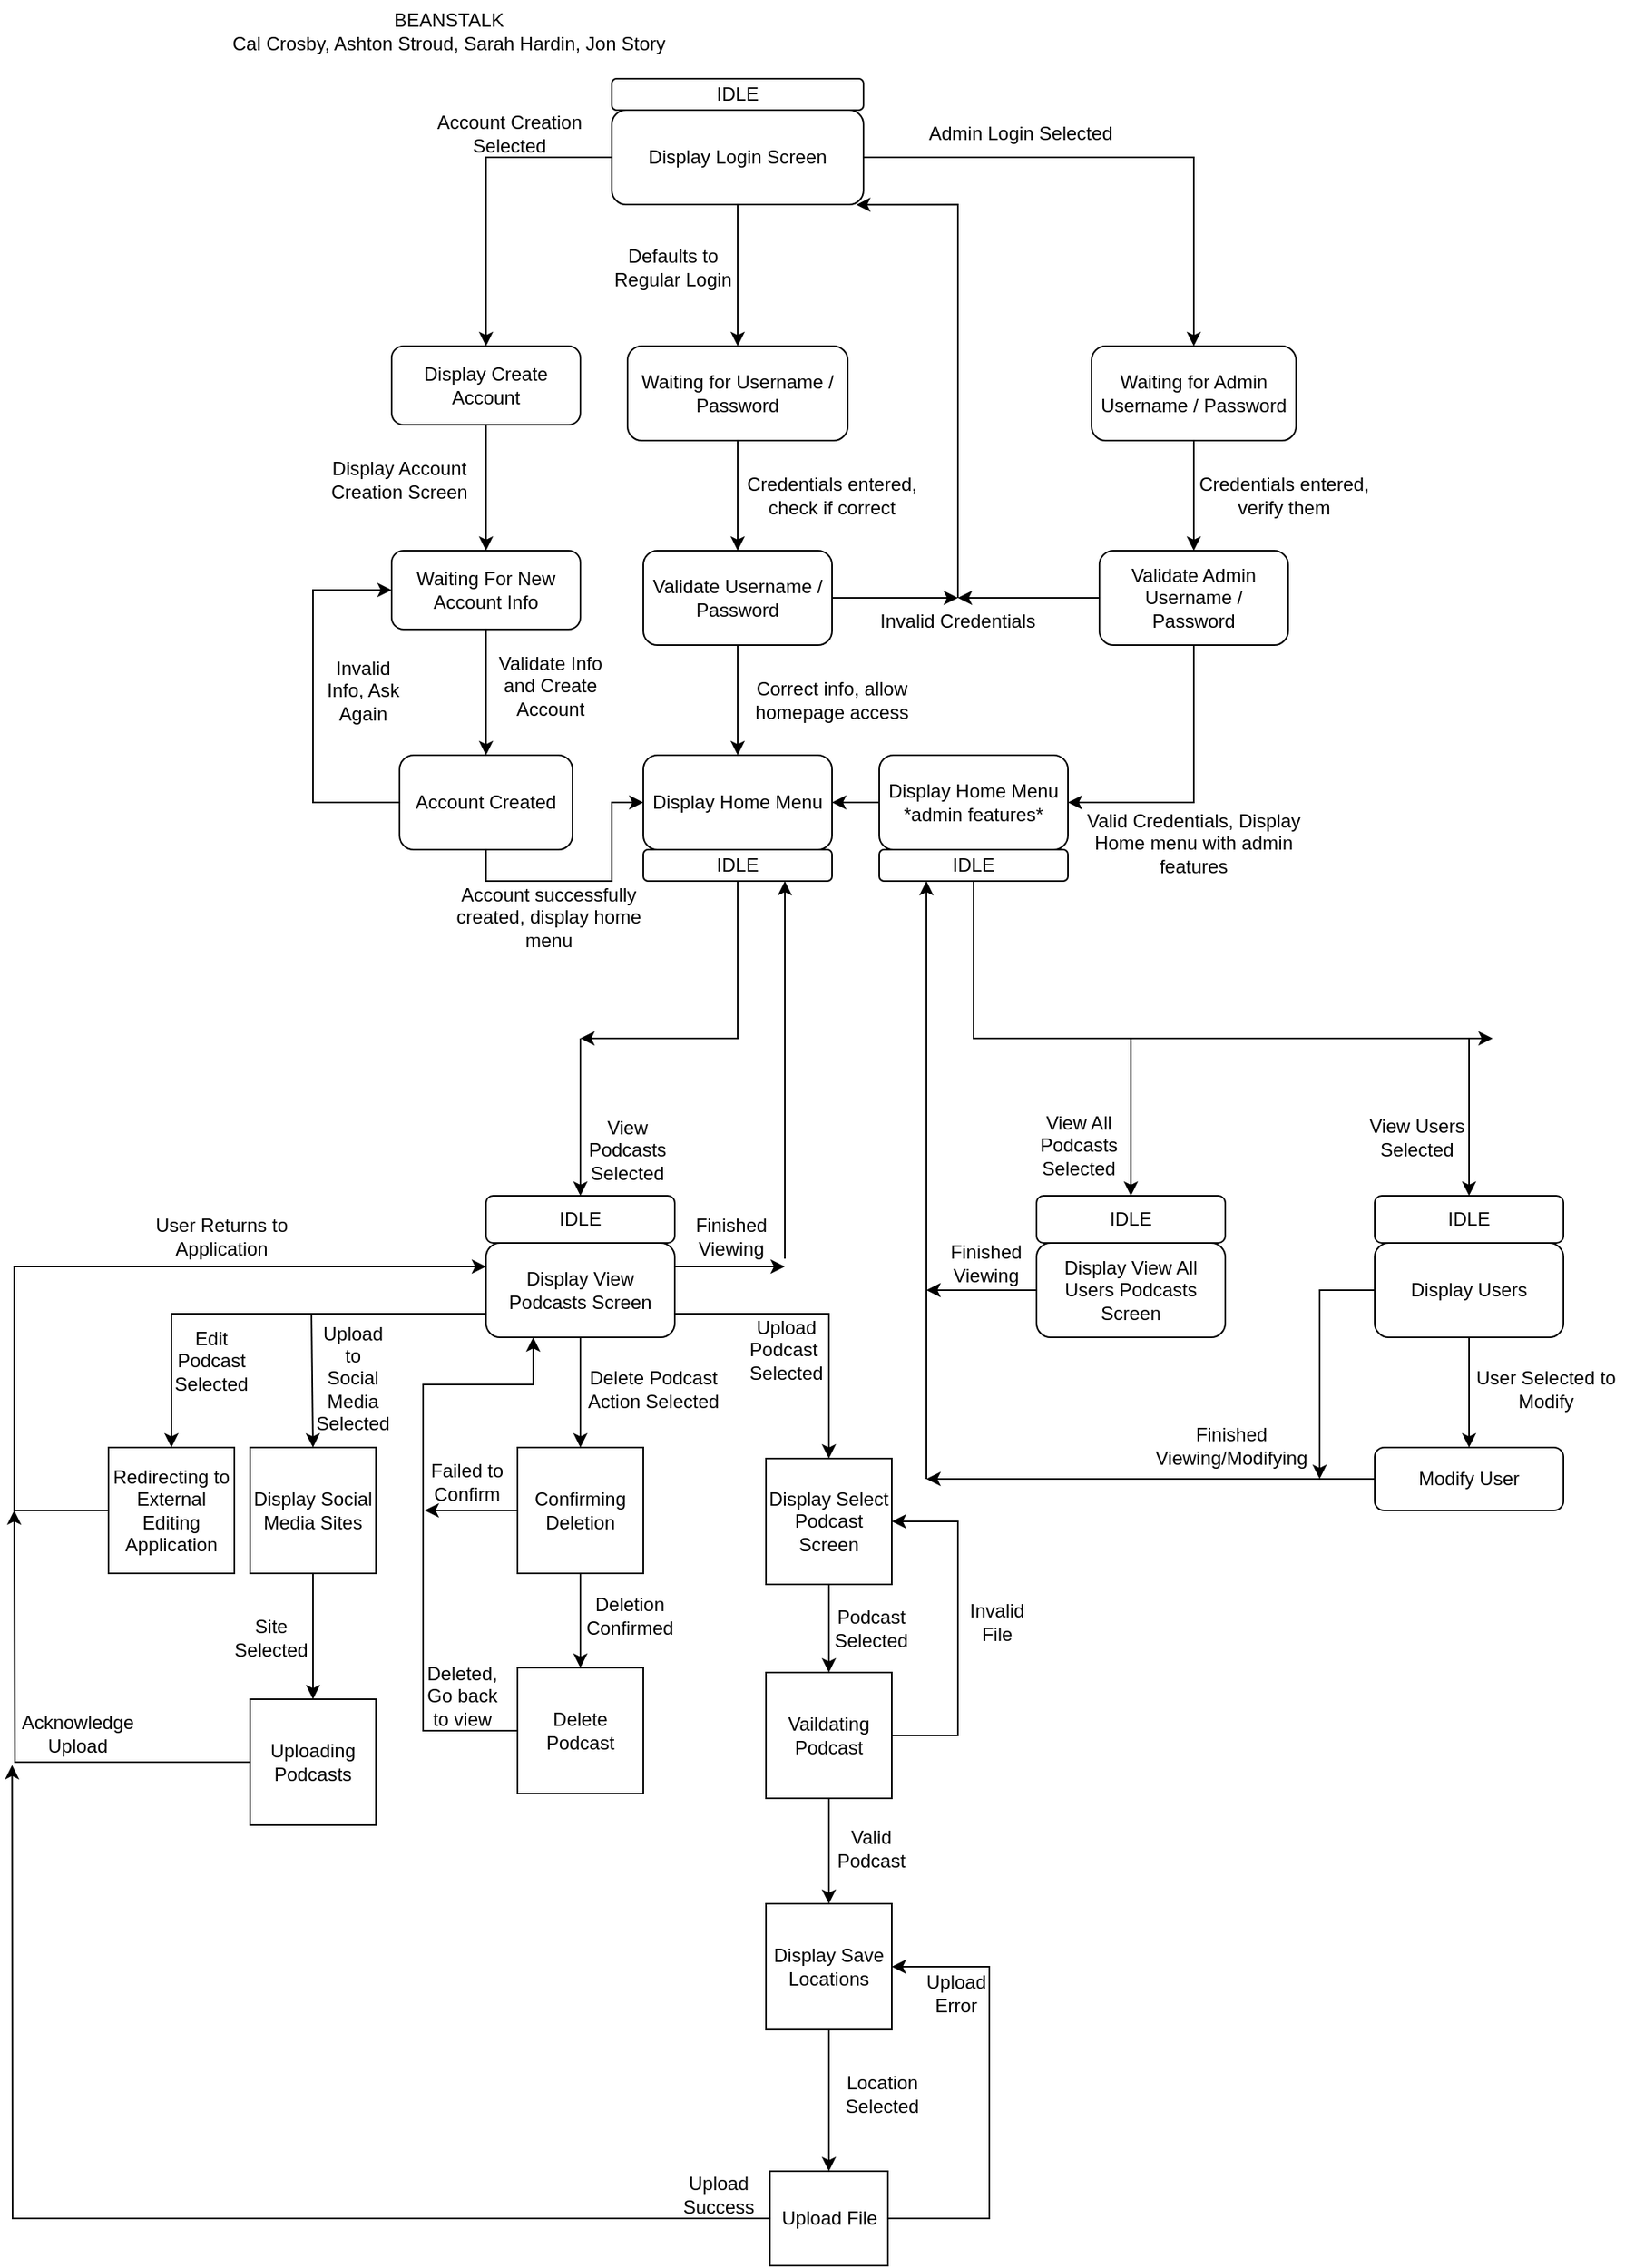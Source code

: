 <mxfile version="22.0.2" type="device">
  <diagram name="Page-1" id="AWWO3axPsZoU5Cn8OMFk">
    <mxGraphModel dx="2508" dy="820" grid="1" gridSize="10" guides="1" tooltips="1" connect="1" arrows="1" fold="1" page="1" pageScale="1" pageWidth="850" pageHeight="1100" math="0" shadow="0">
      <root>
        <mxCell id="0" />
        <mxCell id="1" parent="0" />
        <mxCell id="GapU7UESEBE7MIA_pE_8-1" value="" style="group" parent="1" vertex="1" connectable="0">
          <mxGeometry x="280" y="70" width="160" height="80" as="geometry" />
        </mxCell>
        <mxCell id="GapU7UESEBE7MIA_pE_8-2" value="Display Login Screen" style="rounded=1;whiteSpace=wrap;html=1;" parent="GapU7UESEBE7MIA_pE_8-1" vertex="1">
          <mxGeometry y="20" width="160" height="60" as="geometry" />
        </mxCell>
        <mxCell id="GapU7UESEBE7MIA_pE_8-3" value="IDLE" style="rounded=1;whiteSpace=wrap;html=1;" parent="GapU7UESEBE7MIA_pE_8-1" vertex="1">
          <mxGeometry width="160" height="20" as="geometry" />
        </mxCell>
        <mxCell id="GapU7UESEBE7MIA_pE_8-4" value="" style="endArrow=classic;html=1;rounded=0;exitX=0.5;exitY=1;exitDx=0;exitDy=0;entryX=0.5;entryY=0;entryDx=0;entryDy=0;" parent="1" source="GapU7UESEBE7MIA_pE_8-2" target="GapU7UESEBE7MIA_pE_8-5" edge="1">
          <mxGeometry width="50" height="50" relative="1" as="geometry">
            <mxPoint x="550" y="440" as="sourcePoint" />
            <mxPoint x="360" y="270" as="targetPoint" />
          </mxGeometry>
        </mxCell>
        <mxCell id="GapU7UESEBE7MIA_pE_8-5" value="Waiting for Username / Password" style="rounded=1;whiteSpace=wrap;html=1;" parent="1" vertex="1">
          <mxGeometry x="290" y="240" width="140" height="60" as="geometry" />
        </mxCell>
        <mxCell id="GapU7UESEBE7MIA_pE_8-6" value="Defaults to &lt;br&gt;Regular Login" style="text;html=1;strokeColor=none;fillColor=none;align=center;verticalAlign=middle;whiteSpace=wrap;rounded=0;" parent="1" vertex="1">
          <mxGeometry x="249" y="175" width="140" height="30" as="geometry" />
        </mxCell>
        <mxCell id="GapU7UESEBE7MIA_pE_8-7" value="" style="endArrow=classic;html=1;rounded=0;exitX=0.5;exitY=1;exitDx=0;exitDy=0;" parent="1" source="GapU7UESEBE7MIA_pE_8-12" edge="1">
          <mxGeometry width="50" height="50" relative="1" as="geometry">
            <mxPoint x="460" y="500" as="sourcePoint" />
            <mxPoint x="360" y="430" as="targetPoint" />
          </mxGeometry>
        </mxCell>
        <mxCell id="GapU7UESEBE7MIA_pE_8-8" value="Credentials entered, check if correct" style="text;html=1;strokeColor=none;fillColor=none;align=center;verticalAlign=middle;whiteSpace=wrap;rounded=0;" parent="1" vertex="1">
          <mxGeometry x="350" y="320" width="140" height="30" as="geometry" />
        </mxCell>
        <mxCell id="GapU7UESEBE7MIA_pE_8-9" value="Display Home Menu" style="rounded=1;whiteSpace=wrap;html=1;" parent="1" vertex="1">
          <mxGeometry x="300" y="500" width="120" height="60" as="geometry" />
        </mxCell>
        <mxCell id="GapU7UESEBE7MIA_pE_8-10" value="" style="endArrow=classic;html=1;rounded=0;exitX=0.5;exitY=1;exitDx=0;exitDy=0;entryX=0.5;entryY=0;entryDx=0;entryDy=0;" parent="1" source="GapU7UESEBE7MIA_pE_8-12" target="GapU7UESEBE7MIA_pE_8-9" edge="1">
          <mxGeometry width="50" height="50" relative="1" as="geometry">
            <mxPoint x="520" y="560" as="sourcePoint" />
            <mxPoint x="570" y="510" as="targetPoint" />
          </mxGeometry>
        </mxCell>
        <mxCell id="GapU7UESEBE7MIA_pE_8-11" value="" style="endArrow=classic;html=1;rounded=0;exitX=0.5;exitY=1;exitDx=0;exitDy=0;" parent="1" source="GapU7UESEBE7MIA_pE_8-5" target="GapU7UESEBE7MIA_pE_8-12" edge="1">
          <mxGeometry width="50" height="50" relative="1" as="geometry">
            <mxPoint x="360" y="300" as="sourcePoint" />
            <mxPoint x="360" y="430" as="targetPoint" />
          </mxGeometry>
        </mxCell>
        <mxCell id="GapU7UESEBE7MIA_pE_8-12" value="Validate Username / Password" style="rounded=1;whiteSpace=wrap;html=1;" parent="1" vertex="1">
          <mxGeometry x="300" y="370" width="120" height="60" as="geometry" />
        </mxCell>
        <mxCell id="GapU7UESEBE7MIA_pE_8-13" value="Correct info, allow homepage access" style="text;html=1;strokeColor=none;fillColor=none;align=center;verticalAlign=middle;whiteSpace=wrap;rounded=0;" parent="1" vertex="1">
          <mxGeometry x="350" y="450" width="140" height="30" as="geometry" />
        </mxCell>
        <mxCell id="GapU7UESEBE7MIA_pE_8-14" value="" style="endArrow=classic;html=1;rounded=0;exitX=1;exitY=0.5;exitDx=0;exitDy=0;entryX=0.5;entryY=0;entryDx=0;entryDy=0;" parent="1" source="GapU7UESEBE7MIA_pE_8-2" target="GapU7UESEBE7MIA_pE_8-15" edge="1">
          <mxGeometry width="50" height="50" relative="1" as="geometry">
            <mxPoint x="570" y="160" as="sourcePoint" />
            <mxPoint x="600" y="180" as="targetPoint" />
            <Array as="points">
              <mxPoint x="650" y="120" />
            </Array>
          </mxGeometry>
        </mxCell>
        <mxCell id="GapU7UESEBE7MIA_pE_8-15" value="Waiting for Admin Username / Password" style="rounded=1;whiteSpace=wrap;html=1;" parent="1" vertex="1">
          <mxGeometry x="585" y="240" width="130" height="60" as="geometry" />
        </mxCell>
        <mxCell id="GapU7UESEBE7MIA_pE_8-16" value="Admin Login Selected" style="text;html=1;strokeColor=none;fillColor=none;align=center;verticalAlign=middle;whiteSpace=wrap;rounded=0;" parent="1" vertex="1">
          <mxGeometry x="470" y="90" width="140" height="30" as="geometry" />
        </mxCell>
        <mxCell id="GapU7UESEBE7MIA_pE_8-17" value="" style="endArrow=classic;html=1;rounded=0;exitX=0.5;exitY=0;exitDx=0;exitDy=0;entryX=0.971;entryY=1.003;entryDx=0;entryDy=0;entryPerimeter=0;" parent="1" source="GapU7UESEBE7MIA_pE_8-18" target="GapU7UESEBE7MIA_pE_8-2" edge="1">
          <mxGeometry width="50" height="50" relative="1" as="geometry">
            <mxPoint x="610" y="390" as="sourcePoint" />
            <mxPoint x="520" y="160" as="targetPoint" />
            <Array as="points">
              <mxPoint x="500" y="400" />
              <mxPoint x="500" y="150" />
            </Array>
          </mxGeometry>
        </mxCell>
        <mxCell id="GapU7UESEBE7MIA_pE_8-18" value="Invalid Credentials" style="text;html=1;strokeColor=none;fillColor=none;align=center;verticalAlign=middle;whiteSpace=wrap;rounded=0;" parent="1" vertex="1">
          <mxGeometry x="430" y="400" width="140" height="30" as="geometry" />
        </mxCell>
        <mxCell id="GapU7UESEBE7MIA_pE_8-19" value="Validate Admin Username / Password" style="rounded=1;whiteSpace=wrap;html=1;" parent="1" vertex="1">
          <mxGeometry x="590" y="370" width="120" height="60" as="geometry" />
        </mxCell>
        <mxCell id="GapU7UESEBE7MIA_pE_8-20" value="" style="endArrow=classic;html=1;rounded=0;exitX=0.5;exitY=1;exitDx=0;exitDy=0;" parent="1" source="GapU7UESEBE7MIA_pE_8-15" target="GapU7UESEBE7MIA_pE_8-19" edge="1">
          <mxGeometry width="50" height="50" relative="1" as="geometry">
            <mxPoint x="730" y="360" as="sourcePoint" />
            <mxPoint x="780" y="310" as="targetPoint" />
          </mxGeometry>
        </mxCell>
        <mxCell id="GapU7UESEBE7MIA_pE_8-21" value="Credentials entered, verify them" style="text;html=1;strokeColor=none;fillColor=none;align=center;verticalAlign=middle;whiteSpace=wrap;rounded=0;" parent="1" vertex="1">
          <mxGeometry x="650" y="320" width="115" height="30" as="geometry" />
        </mxCell>
        <mxCell id="GapU7UESEBE7MIA_pE_8-22" value="" style="endArrow=classic;html=1;rounded=0;exitX=1;exitY=0.5;exitDx=0;exitDy=0;entryX=0.5;entryY=0;entryDx=0;entryDy=0;" parent="1" source="GapU7UESEBE7MIA_pE_8-12" target="GapU7UESEBE7MIA_pE_8-18" edge="1">
          <mxGeometry width="50" height="50" relative="1" as="geometry">
            <mxPoint x="530" y="490" as="sourcePoint" />
            <mxPoint x="490" y="400" as="targetPoint" />
          </mxGeometry>
        </mxCell>
        <mxCell id="GapU7UESEBE7MIA_pE_8-23" value="" style="endArrow=classic;html=1;rounded=0;exitX=0;exitY=0.5;exitDx=0;exitDy=0;" parent="1" source="GapU7UESEBE7MIA_pE_8-2" edge="1">
          <mxGeometry width="50" height="50" relative="1" as="geometry">
            <mxPoint x="160" y="220" as="sourcePoint" />
            <mxPoint x="200" y="240" as="targetPoint" />
            <Array as="points">
              <mxPoint x="200" y="120" />
            </Array>
          </mxGeometry>
        </mxCell>
        <mxCell id="GapU7UESEBE7MIA_pE_8-24" value="Display Create Account" style="rounded=1;whiteSpace=wrap;html=1;" parent="1" vertex="1">
          <mxGeometry x="140" y="240" width="120" height="50" as="geometry" />
        </mxCell>
        <mxCell id="GapU7UESEBE7MIA_pE_8-25" value="Account Creation Selected" style="text;html=1;strokeColor=none;fillColor=none;align=center;verticalAlign=middle;whiteSpace=wrap;rounded=0;" parent="1" vertex="1">
          <mxGeometry x="160" y="90" width="110" height="30" as="geometry" />
        </mxCell>
        <mxCell id="GapU7UESEBE7MIA_pE_8-26" value="" style="endArrow=classic;html=1;rounded=0;exitX=0.5;exitY=1;exitDx=0;exitDy=0;entryX=0.5;entryY=0;entryDx=0;entryDy=0;" parent="1" source="GapU7UESEBE7MIA_pE_8-24" target="GapU7UESEBE7MIA_pE_8-27" edge="1">
          <mxGeometry width="50" height="50" relative="1" as="geometry">
            <mxPoint x="170" y="400" as="sourcePoint" />
            <mxPoint x="200" y="360" as="targetPoint" />
          </mxGeometry>
        </mxCell>
        <mxCell id="GapU7UESEBE7MIA_pE_8-27" value="Waiting For New Account Info" style="rounded=1;whiteSpace=wrap;html=1;" parent="1" vertex="1">
          <mxGeometry x="140" y="370" width="120" height="50" as="geometry" />
        </mxCell>
        <mxCell id="GapU7UESEBE7MIA_pE_8-28" value="Validate Info and Create Account" style="text;html=1;strokeColor=none;fillColor=none;align=center;verticalAlign=middle;whiteSpace=wrap;rounded=0;" parent="1" vertex="1">
          <mxGeometry x="196" y="441" width="90" height="30" as="geometry" />
        </mxCell>
        <mxCell id="GapU7UESEBE7MIA_pE_8-29" value="Display Account Creation Screen" style="text;html=1;strokeColor=none;fillColor=none;align=center;verticalAlign=middle;whiteSpace=wrap;rounded=0;" parent="1" vertex="1">
          <mxGeometry x="100" y="310" width="90" height="30" as="geometry" />
        </mxCell>
        <mxCell id="GapU7UESEBE7MIA_pE_8-30" value="Account Created" style="rounded=1;whiteSpace=wrap;html=1;" parent="1" vertex="1">
          <mxGeometry x="145" y="500" width="110" height="60" as="geometry" />
        </mxCell>
        <mxCell id="GapU7UESEBE7MIA_pE_8-31" value="" style="endArrow=classic;html=1;rounded=0;exitX=0.5;exitY=1;exitDx=0;exitDy=0;entryX=0.5;entryY=0;entryDx=0;entryDy=0;" parent="1" source="GapU7UESEBE7MIA_pE_8-27" target="GapU7UESEBE7MIA_pE_8-30" edge="1">
          <mxGeometry width="50" height="50" relative="1" as="geometry">
            <mxPoint x="210" y="490" as="sourcePoint" />
            <mxPoint x="260" y="440" as="targetPoint" />
          </mxGeometry>
        </mxCell>
        <mxCell id="GapU7UESEBE7MIA_pE_8-32" value="" style="endArrow=classic;html=1;rounded=0;exitX=0.5;exitY=1;exitDx=0;exitDy=0;entryX=0;entryY=0.5;entryDx=0;entryDy=0;" parent="1" source="GapU7UESEBE7MIA_pE_8-30" target="GapU7UESEBE7MIA_pE_8-9" edge="1">
          <mxGeometry width="50" height="50" relative="1" as="geometry">
            <mxPoint x="270" y="670" as="sourcePoint" />
            <mxPoint x="290" y="550" as="targetPoint" />
            <Array as="points">
              <mxPoint x="200" y="580" />
              <mxPoint x="280" y="580" />
              <mxPoint x="280" y="530" />
            </Array>
          </mxGeometry>
        </mxCell>
        <mxCell id="GapU7UESEBE7MIA_pE_8-33" value="Account successfully created, display home menu" style="text;html=1;strokeColor=none;fillColor=none;align=center;verticalAlign=middle;whiteSpace=wrap;rounded=0;" parent="1" vertex="1">
          <mxGeometry x="170" y="588" width="140" height="30" as="geometry" />
        </mxCell>
        <mxCell id="GapU7UESEBE7MIA_pE_8-34" value="" style="endArrow=classic;html=1;rounded=0;exitX=0;exitY=0.5;exitDx=0;exitDy=0;entryX=0;entryY=0.5;entryDx=0;entryDy=0;" parent="1" source="GapU7UESEBE7MIA_pE_8-30" target="GapU7UESEBE7MIA_pE_8-27" edge="1">
          <mxGeometry width="50" height="50" relative="1" as="geometry">
            <mxPoint x="60" y="560" as="sourcePoint" />
            <mxPoint x="90" y="400" as="targetPoint" />
            <Array as="points">
              <mxPoint x="90" y="530" />
              <mxPoint x="90" y="395" />
            </Array>
          </mxGeometry>
        </mxCell>
        <mxCell id="GapU7UESEBE7MIA_pE_8-35" value="Invalid Info, Ask Again" style="text;html=1;strokeColor=none;fillColor=none;align=center;verticalAlign=middle;whiteSpace=wrap;rounded=0;" parent="1" vertex="1">
          <mxGeometry x="92" y="444" width="60" height="30" as="geometry" />
        </mxCell>
        <mxCell id="GapU7UESEBE7MIA_pE_8-36" value="" style="endArrow=classic;html=1;rounded=0;entryX=1;entryY=0.5;entryDx=0;entryDy=0;" parent="1" source="GapU7UESEBE7MIA_pE_8-19" target="GapU7UESEBE7MIA_pE_8-40" edge="1">
          <mxGeometry width="50" height="50" relative="1" as="geometry">
            <mxPoint x="650" y="520" as="sourcePoint" />
            <mxPoint x="540" y="530" as="targetPoint" />
            <Array as="points">
              <mxPoint x="650" y="530" />
            </Array>
          </mxGeometry>
        </mxCell>
        <mxCell id="GapU7UESEBE7MIA_pE_8-37" value="Valid Credentials, Display Home menu with admin features" style="text;html=1;strokeColor=none;fillColor=none;align=center;verticalAlign=middle;whiteSpace=wrap;rounded=0;" parent="1" vertex="1">
          <mxGeometry x="575" y="541" width="150" height="30" as="geometry" />
        </mxCell>
        <mxCell id="GapU7UESEBE7MIA_pE_8-38" value="" style="endArrow=classic;html=1;rounded=0;exitX=0;exitY=0.5;exitDx=0;exitDy=0;" parent="1" source="GapU7UESEBE7MIA_pE_8-19" edge="1">
          <mxGeometry width="50" height="50" relative="1" as="geometry">
            <mxPoint x="510" y="420" as="sourcePoint" />
            <mxPoint x="500" y="400" as="targetPoint" />
          </mxGeometry>
        </mxCell>
        <mxCell id="GapU7UESEBE7MIA_pE_8-39" value="IDLE" style="rounded=1;whiteSpace=wrap;html=1;" parent="1" vertex="1">
          <mxGeometry x="300" y="560" width="120" height="20" as="geometry" />
        </mxCell>
        <mxCell id="GapU7UESEBE7MIA_pE_8-40" value="Display Home Menu&lt;br&gt;*admin features*" style="rounded=1;whiteSpace=wrap;html=1;" parent="1" vertex="1">
          <mxGeometry x="450" y="500" width="120" height="60" as="geometry" />
        </mxCell>
        <mxCell id="GapU7UESEBE7MIA_pE_8-41" value="IDLE" style="rounded=1;whiteSpace=wrap;html=1;" parent="1" vertex="1">
          <mxGeometry x="450" y="560" width="120" height="20" as="geometry" />
        </mxCell>
        <mxCell id="GapU7UESEBE7MIA_pE_8-46" value="Display View Podcasts Screen" style="rounded=1;whiteSpace=wrap;html=1;" parent="1" vertex="1">
          <mxGeometry x="200" y="810" width="120" height="60" as="geometry" />
        </mxCell>
        <mxCell id="GapU7UESEBE7MIA_pE_8-47" value="" style="endArrow=classic;html=1;rounded=0;exitX=0.5;exitY=1;exitDx=0;exitDy=0;" parent="1" source="GapU7UESEBE7MIA_pE_8-39" edge="1">
          <mxGeometry width="50" height="50" relative="1" as="geometry">
            <mxPoint x="333" y="750" as="sourcePoint" />
            <mxPoint x="260" y="680" as="targetPoint" />
            <Array as="points">
              <mxPoint x="360" y="680" />
            </Array>
          </mxGeometry>
        </mxCell>
        <mxCell id="GapU7UESEBE7MIA_pE_8-48" value="IDLE" style="rounded=1;whiteSpace=wrap;html=1;" parent="1" vertex="1">
          <mxGeometry x="200" y="780" width="120" height="30" as="geometry" />
        </mxCell>
        <mxCell id="GapU7UESEBE7MIA_pE_8-49" value="View &lt;br&gt;Podcasts Selected" style="text;html=1;strokeColor=none;fillColor=none;align=center;verticalAlign=middle;whiteSpace=wrap;rounded=0;" parent="1" vertex="1">
          <mxGeometry x="241" y="736" width="98" height="30" as="geometry" />
        </mxCell>
        <mxCell id="GapU7UESEBE7MIA_pE_8-50" value="Display View All Users Podcasts Screen" style="rounded=1;whiteSpace=wrap;html=1;" parent="1" vertex="1">
          <mxGeometry x="550" y="810" width="120" height="60" as="geometry" />
        </mxCell>
        <mxCell id="GapU7UESEBE7MIA_pE_8-51" value="IDLE" style="rounded=1;whiteSpace=wrap;html=1;" parent="1" vertex="1">
          <mxGeometry x="550" y="780" width="120" height="30" as="geometry" />
        </mxCell>
        <mxCell id="GapU7UESEBE7MIA_pE_8-52" value="View All Podcasts Selected" style="text;html=1;strokeColor=none;fillColor=none;align=center;verticalAlign=middle;whiteSpace=wrap;rounded=0;" parent="1" vertex="1">
          <mxGeometry x="547" y="733" width="60" height="30" as="geometry" />
        </mxCell>
        <mxCell id="GapU7UESEBE7MIA_pE_8-56" value="Finished Viewing" style="text;html=1;strokeColor=none;fillColor=none;align=center;verticalAlign=middle;whiteSpace=wrap;rounded=0;" parent="1" vertex="1">
          <mxGeometry x="326" y="791" width="60" height="30" as="geometry" />
        </mxCell>
        <mxCell id="GapU7UESEBE7MIA_pE_8-57" value="Finished Viewing" style="text;html=1;strokeColor=none;fillColor=none;align=center;verticalAlign=middle;whiteSpace=wrap;rounded=0;" parent="1" vertex="1">
          <mxGeometry x="488" y="808" width="60" height="30" as="geometry" />
        </mxCell>
        <mxCell id="GapU7UESEBE7MIA_pE_8-59" value="" style="endArrow=classic;html=1;rounded=0;exitX=0.5;exitY=1;exitDx=0;exitDy=0;" parent="1" source="GapU7UESEBE7MIA_pE_8-41" edge="1">
          <mxGeometry width="50" height="50" relative="1" as="geometry">
            <mxPoint x="580" y="680" as="sourcePoint" />
            <mxPoint x="840" y="680" as="targetPoint" />
            <Array as="points">
              <mxPoint x="510" y="680" />
            </Array>
          </mxGeometry>
        </mxCell>
        <mxCell id="GapU7UESEBE7MIA_pE_8-63" value="" style="endArrow=classic;html=1;rounded=0;entryX=0.5;entryY=0;entryDx=0;entryDy=0;" parent="1" target="GapU7UESEBE7MIA_pE_8-48" edge="1">
          <mxGeometry width="50" height="50" relative="1" as="geometry">
            <mxPoint x="260" y="680" as="sourcePoint" />
            <mxPoint x="350" y="700" as="targetPoint" />
          </mxGeometry>
        </mxCell>
        <mxCell id="GapU7UESEBE7MIA_pE_8-64" value="" style="endArrow=classic;html=1;rounded=0;exitX=1;exitY=0.25;exitDx=0;exitDy=0;" parent="1" source="GapU7UESEBE7MIA_pE_8-46" edge="1">
          <mxGeometry width="50" height="50" relative="1" as="geometry">
            <mxPoint x="350" y="830" as="sourcePoint" />
            <mxPoint x="390" y="825" as="targetPoint" />
          </mxGeometry>
        </mxCell>
        <mxCell id="GapU7UESEBE7MIA_pE_8-65" value="" style="endArrow=classic;html=1;rounded=0;entryX=0.75;entryY=1;entryDx=0;entryDy=0;" parent="1" target="GapU7UESEBE7MIA_pE_8-39" edge="1">
          <mxGeometry width="50" height="50" relative="1" as="geometry">
            <mxPoint x="390" y="820" as="sourcePoint" />
            <mxPoint x="460" y="950" as="targetPoint" />
          </mxGeometry>
        </mxCell>
        <mxCell id="GapU7UESEBE7MIA_pE_8-66" value="" style="endArrow=classic;html=1;rounded=0;entryX=0.25;entryY=1;entryDx=0;entryDy=0;" parent="1" target="GapU7UESEBE7MIA_pE_8-41" edge="1">
          <mxGeometry width="50" height="50" relative="1" as="geometry">
            <mxPoint x="480" y="960" as="sourcePoint" />
            <mxPoint x="490" y="720" as="targetPoint" />
          </mxGeometry>
        </mxCell>
        <mxCell id="GapU7UESEBE7MIA_pE_8-67" value="" style="endArrow=classic;html=1;rounded=0;exitX=0;exitY=0.5;exitDx=0;exitDy=0;" parent="1" source="GapU7UESEBE7MIA_pE_8-50" edge="1">
          <mxGeometry width="50" height="50" relative="1" as="geometry">
            <mxPoint x="490" y="840" as="sourcePoint" />
            <mxPoint x="480" y="840" as="targetPoint" />
          </mxGeometry>
        </mxCell>
        <mxCell id="GapU7UESEBE7MIA_pE_8-68" style="edgeStyle=orthogonalEdgeStyle;rounded=0;orthogonalLoop=1;jettySize=auto;html=1;exitX=0.5;exitY=1;exitDx=0;exitDy=0;" parent="1" source="GapU7UESEBE7MIA_pE_8-57" target="GapU7UESEBE7MIA_pE_8-57" edge="1">
          <mxGeometry relative="1" as="geometry" />
        </mxCell>
        <mxCell id="GapU7UESEBE7MIA_pE_8-69" value="" style="endArrow=classic;html=1;rounded=0;entryX=0.5;entryY=0;entryDx=0;entryDy=0;" parent="1" target="GapU7UESEBE7MIA_pE_8-51" edge="1">
          <mxGeometry width="50" height="50" relative="1" as="geometry">
            <mxPoint x="610" y="680" as="sourcePoint" />
            <mxPoint x="720" y="690" as="targetPoint" />
          </mxGeometry>
        </mxCell>
        <mxCell id="GapU7UESEBE7MIA_pE_8-70" value="" style="endArrow=classic;html=1;rounded=0;" parent="1" edge="1">
          <mxGeometry width="50" height="50" relative="1" as="geometry">
            <mxPoint x="825" y="680" as="sourcePoint" />
            <mxPoint x="825" y="780" as="targetPoint" />
          </mxGeometry>
        </mxCell>
        <mxCell id="GapU7UESEBE7MIA_pE_8-71" value="View Users Selected" style="text;html=1;strokeColor=none;fillColor=none;align=center;verticalAlign=middle;whiteSpace=wrap;rounded=0;" parent="1" vertex="1">
          <mxGeometry x="737" y="728" width="110" height="30" as="geometry" />
        </mxCell>
        <mxCell id="GapU7UESEBE7MIA_pE_8-72" value="Display Users" style="rounded=1;whiteSpace=wrap;html=1;" parent="1" vertex="1">
          <mxGeometry x="765" y="810" width="120" height="60" as="geometry" />
        </mxCell>
        <mxCell id="GapU7UESEBE7MIA_pE_8-73" value="IDLE" style="rounded=1;whiteSpace=wrap;html=1;" parent="1" vertex="1">
          <mxGeometry x="765" y="780" width="120" height="30" as="geometry" />
        </mxCell>
        <mxCell id="GapU7UESEBE7MIA_pE_8-74" value="" style="endArrow=classic;html=1;rounded=0;exitX=0.5;exitY=1;exitDx=0;exitDy=0;entryX=0.5;entryY=0;entryDx=0;entryDy=0;" parent="1" source="GapU7UESEBE7MIA_pE_8-72" target="GapU7UESEBE7MIA_pE_8-75" edge="1">
          <mxGeometry width="50" height="50" relative="1" as="geometry">
            <mxPoint x="785" y="960" as="sourcePoint" />
            <mxPoint x="825" y="930" as="targetPoint" />
          </mxGeometry>
        </mxCell>
        <mxCell id="GapU7UESEBE7MIA_pE_8-75" value="Modify User" style="rounded=1;whiteSpace=wrap;html=1;" parent="1" vertex="1">
          <mxGeometry x="765" y="940" width="120" height="40" as="geometry" />
        </mxCell>
        <mxCell id="GapU7UESEBE7MIA_pE_8-76" value="User Selected to Modify" style="text;html=1;strokeColor=none;fillColor=none;align=center;verticalAlign=middle;whiteSpace=wrap;rounded=0;" parent="1" vertex="1">
          <mxGeometry x="819" y="888" width="110" height="30" as="geometry" />
        </mxCell>
        <mxCell id="GapU7UESEBE7MIA_pE_8-79" value="Finished&lt;br&gt;Viewing/Modifying" style="text;html=1;strokeColor=none;fillColor=none;align=center;verticalAlign=middle;whiteSpace=wrap;rounded=0;" parent="1" vertex="1">
          <mxGeometry x="619" y="924" width="110" height="30" as="geometry" />
        </mxCell>
        <mxCell id="GapU7UESEBE7MIA_pE_8-80" value="" style="endArrow=classic;html=1;rounded=0;exitX=0;exitY=0.5;exitDx=0;exitDy=0;" parent="1" source="GapU7UESEBE7MIA_pE_8-75" edge="1">
          <mxGeometry width="50" height="50" relative="1" as="geometry">
            <mxPoint x="680" y="940" as="sourcePoint" />
            <mxPoint x="480" y="960" as="targetPoint" />
          </mxGeometry>
        </mxCell>
        <mxCell id="GapU7UESEBE7MIA_pE_8-81" value="" style="endArrow=classic;html=1;rounded=0;exitX=0;exitY=0.5;exitDx=0;exitDy=0;" parent="1" source="GapU7UESEBE7MIA_pE_8-72" edge="1">
          <mxGeometry width="50" height="50" relative="1" as="geometry">
            <mxPoint x="700" y="900" as="sourcePoint" />
            <mxPoint x="730" y="960" as="targetPoint" />
            <Array as="points">
              <mxPoint x="730" y="840" />
            </Array>
          </mxGeometry>
        </mxCell>
        <mxCell id="GapU7UESEBE7MIA_pE_8-83" value="Confirming Deletion" style="whiteSpace=wrap;html=1;aspect=fixed;" parent="1" vertex="1">
          <mxGeometry x="220" y="940" width="80" height="80" as="geometry" />
        </mxCell>
        <mxCell id="GapU7UESEBE7MIA_pE_8-84" value="Delete Podcast &lt;br&gt;Action Selected" style="text;html=1;align=center;verticalAlign=middle;resizable=0;points=[];autosize=1;strokeColor=none;fillColor=none;" parent="1" vertex="1">
          <mxGeometry x="251" y="883" width="110" height="40" as="geometry" />
        </mxCell>
        <mxCell id="GapU7UESEBE7MIA_pE_8-88" value="Delete Podcast" style="whiteSpace=wrap;html=1;aspect=fixed;" parent="1" vertex="1">
          <mxGeometry x="220" y="1080" width="80" height="80" as="geometry" />
        </mxCell>
        <mxCell id="GapU7UESEBE7MIA_pE_8-89" value="Deletion &lt;br&gt;Confirmed" style="text;html=1;align=center;verticalAlign=middle;resizable=0;points=[];autosize=1;strokeColor=none;fillColor=none;" parent="1" vertex="1">
          <mxGeometry x="251" y="1027" width="80" height="40" as="geometry" />
        </mxCell>
        <mxCell id="GapU7UESEBE7MIA_pE_8-91" value="" style="endArrow=classic;html=1;rounded=0;exitX=0.5;exitY=1;exitDx=0;exitDy=0;entryX=0.5;entryY=0;entryDx=0;entryDy=0;" parent="1" source="GapU7UESEBE7MIA_pE_8-46" target="GapU7UESEBE7MIA_pE_8-83" edge="1">
          <mxGeometry width="50" height="50" relative="1" as="geometry">
            <mxPoint x="265" y="880" as="sourcePoint" />
            <mxPoint x="415" y="758" as="targetPoint" />
          </mxGeometry>
        </mxCell>
        <mxCell id="GapU7UESEBE7MIA_pE_8-92" value="" style="endArrow=classic;html=1;rounded=0;exitX=0.5;exitY=1;exitDx=0;exitDy=0;entryX=0.5;entryY=0;entryDx=0;entryDy=0;" parent="1" source="GapU7UESEBE7MIA_pE_8-83" target="GapU7UESEBE7MIA_pE_8-88" edge="1">
          <mxGeometry width="50" height="50" relative="1" as="geometry">
            <mxPoint x="490" y="898" as="sourcePoint" />
            <mxPoint x="540" y="848" as="targetPoint" />
          </mxGeometry>
        </mxCell>
        <mxCell id="GapU7UESEBE7MIA_pE_8-93" value="" style="endArrow=classic;html=1;rounded=0;exitX=0;exitY=0.5;exitDx=0;exitDy=0;entryX=0.25;entryY=1;entryDx=0;entryDy=0;" parent="1" source="GapU7UESEBE7MIA_pE_8-88" target="GapU7UESEBE7MIA_pE_8-46" edge="1">
          <mxGeometry width="50" height="50" relative="1" as="geometry">
            <mxPoint x="330" y="1260" as="sourcePoint" />
            <mxPoint x="380" y="1210" as="targetPoint" />
            <Array as="points">
              <mxPoint x="160" y="1120" />
              <mxPoint x="160" y="900" />
              <mxPoint x="230" y="900" />
            </Array>
          </mxGeometry>
        </mxCell>
        <mxCell id="GapU7UESEBE7MIA_pE_8-94" value="Deleted, Go back to view" style="text;html=1;strokeColor=none;fillColor=none;align=center;verticalAlign=middle;whiteSpace=wrap;rounded=0;" parent="1" vertex="1">
          <mxGeometry x="155" y="1083" width="60" height="30" as="geometry" />
        </mxCell>
        <mxCell id="GapU7UESEBE7MIA_pE_8-96" value="" style="endArrow=classic;html=1;rounded=0;exitX=0;exitY=0.5;exitDx=0;exitDy=0;" parent="1" source="GapU7UESEBE7MIA_pE_8-83" edge="1">
          <mxGeometry width="50" height="50" relative="1" as="geometry">
            <mxPoint x="190" y="1010" as="sourcePoint" />
            <mxPoint x="161" y="980" as="targetPoint" />
          </mxGeometry>
        </mxCell>
        <mxCell id="GapU7UESEBE7MIA_pE_8-97" value="Failed to Confirm" style="text;html=1;strokeColor=none;fillColor=none;align=center;verticalAlign=middle;whiteSpace=wrap;rounded=0;" parent="1" vertex="1">
          <mxGeometry x="158" y="947" width="60" height="30" as="geometry" />
        </mxCell>
        <mxCell id="GapU7UESEBE7MIA_pE_8-98" style="edgeStyle=orthogonalEdgeStyle;rounded=0;orthogonalLoop=1;jettySize=auto;html=1;exitX=0;exitY=0.75;exitDx=0;exitDy=0;entryX=0.5;entryY=0;entryDx=0;entryDy=0;" parent="1" source="GapU7UESEBE7MIA_pE_8-46" target="GapU7UESEBE7MIA_pE_8-103" edge="1">
          <mxGeometry relative="1" as="geometry">
            <mxPoint x="70" y="940" as="targetPoint" />
            <mxPoint x="70" y="840" as="sourcePoint" />
          </mxGeometry>
        </mxCell>
        <mxCell id="GapU7UESEBE7MIA_pE_8-99" value="Edit &lt;br&gt;Podcast &lt;br&gt;Selected" style="text;html=1;align=center;verticalAlign=middle;resizable=0;points=[];autosize=1;strokeColor=none;fillColor=none;" parent="1" vertex="1">
          <mxGeometry x="-10" y="855" width="70" height="60" as="geometry" />
        </mxCell>
        <mxCell id="GapU7UESEBE7MIA_pE_8-103" value="Redirecting to External Editing Application" style="whiteSpace=wrap;html=1;aspect=fixed;" parent="1" vertex="1">
          <mxGeometry x="-40" y="940" width="80" height="80" as="geometry" />
        </mxCell>
        <mxCell id="GapU7UESEBE7MIA_pE_8-105" value="" style="endArrow=classic;html=1;rounded=0;exitX=0;exitY=0.5;exitDx=0;exitDy=0;entryX=0;entryY=0.25;entryDx=0;entryDy=0;" parent="1" source="GapU7UESEBE7MIA_pE_8-103" target="GapU7UESEBE7MIA_pE_8-46" edge="1">
          <mxGeometry width="50" height="50" relative="1" as="geometry">
            <mxPoint x="-40" y="1020" as="sourcePoint" />
            <mxPoint x="30" y="810" as="targetPoint" />
            <Array as="points">
              <mxPoint x="-100" y="980" />
              <mxPoint x="-100" y="825" />
            </Array>
          </mxGeometry>
        </mxCell>
        <mxCell id="GapU7UESEBE7MIA_pE_8-106" value="User Returns to Application" style="text;html=1;strokeColor=none;fillColor=none;align=center;verticalAlign=middle;whiteSpace=wrap;rounded=0;" parent="1" vertex="1">
          <mxGeometry x="-28" y="791" width="120" height="30" as="geometry" />
        </mxCell>
        <mxCell id="GapU7UESEBE7MIA_pE_8-108" value="" style="edgeStyle=orthogonalEdgeStyle;rounded=0;orthogonalLoop=1;jettySize=auto;html=1;" parent="1" source="GapU7UESEBE7MIA_pE_8-109" target="GapU7UESEBE7MIA_pE_8-113" edge="1">
          <mxGeometry relative="1" as="geometry" />
        </mxCell>
        <mxCell id="GapU7UESEBE7MIA_pE_8-109" value="Display Social Media Sites" style="whiteSpace=wrap;html=1;aspect=fixed;" parent="1" vertex="1">
          <mxGeometry x="50" y="940" width="80" height="80" as="geometry" />
        </mxCell>
        <mxCell id="GapU7UESEBE7MIA_pE_8-110" value="Upload&lt;br&gt;to &lt;br&gt;Social &lt;br&gt;Media&lt;br&gt;Selected" style="text;html=1;align=center;verticalAlign=middle;resizable=0;points=[];autosize=1;strokeColor=none;fillColor=none;" parent="1" vertex="1">
          <mxGeometry x="80" y="851" width="70" height="90" as="geometry" />
        </mxCell>
        <mxCell id="GapU7UESEBE7MIA_pE_8-111" value="Site &lt;br&gt;Selected" style="text;html=1;align=center;verticalAlign=middle;resizable=0;points=[];autosize=1;strokeColor=none;fillColor=none;" parent="1" vertex="1">
          <mxGeometry x="28" y="1041" width="70" height="40" as="geometry" />
        </mxCell>
        <mxCell id="GapU7UESEBE7MIA_pE_8-112" style="edgeStyle=orthogonalEdgeStyle;rounded=0;orthogonalLoop=1;jettySize=auto;html=1;" parent="1" source="GapU7UESEBE7MIA_pE_8-113" edge="1">
          <mxGeometry relative="1" as="geometry">
            <mxPoint x="-100" y="980" as="targetPoint" />
          </mxGeometry>
        </mxCell>
        <mxCell id="GapU7UESEBE7MIA_pE_8-113" value="Uploading Podcasts" style="whiteSpace=wrap;html=1;aspect=fixed;" parent="1" vertex="1">
          <mxGeometry x="50" y="1100" width="80" height="80" as="geometry" />
        </mxCell>
        <mxCell id="GapU7UESEBE7MIA_pE_8-114" value="Acknowledge&lt;br&gt;Upload" style="text;html=1;align=center;verticalAlign=middle;resizable=0;points=[];autosize=1;strokeColor=none;fillColor=none;" parent="1" vertex="1">
          <mxGeometry x="-105" y="1102" width="90" height="40" as="geometry" />
        </mxCell>
        <mxCell id="GapU7UESEBE7MIA_pE_8-115" value="" style="endArrow=classic;html=1;rounded=0;entryX=0.5;entryY=0;entryDx=0;entryDy=0;" parent="1" target="GapU7UESEBE7MIA_pE_8-109" edge="1">
          <mxGeometry width="50" height="50" relative="1" as="geometry">
            <mxPoint x="89" y="855" as="sourcePoint" />
            <mxPoint x="90" y="1000" as="targetPoint" />
          </mxGeometry>
        </mxCell>
        <mxCell id="GapU7UESEBE7MIA_pE_8-120" value="Vaildating Podcast" style="whiteSpace=wrap;html=1;aspect=fixed;" parent="1" vertex="1">
          <mxGeometry x="378" y="1083" width="80" height="80" as="geometry" />
        </mxCell>
        <mxCell id="GapU7UESEBE7MIA_pE_8-124" value="Display Save Locations" style="whiteSpace=wrap;html=1;aspect=fixed;" parent="1" vertex="1">
          <mxGeometry x="378" y="1230" width="80" height="80" as="geometry" />
        </mxCell>
        <mxCell id="GapU7UESEBE7MIA_pE_8-131" value="" style="endArrow=classic;html=1;rounded=0;exitX=1;exitY=0.75;exitDx=0;exitDy=0;entryX=0.5;entryY=0;entryDx=0;entryDy=0;" parent="1" source="GapU7UESEBE7MIA_pE_8-46" target="GapU7UESEBE7MIA_pE_8-133" edge="1">
          <mxGeometry width="50" height="50" relative="1" as="geometry">
            <mxPoint x="390" y="990" as="sourcePoint" />
            <mxPoint x="480" y="1070" as="targetPoint" />
            <Array as="points">
              <mxPoint x="418" y="855" />
            </Array>
          </mxGeometry>
        </mxCell>
        <mxCell id="GapU7UESEBE7MIA_pE_8-132" value="Upload Podcast&amp;nbsp;&lt;br&gt;Selected" style="text;html=1;strokeColor=none;fillColor=none;align=center;verticalAlign=middle;whiteSpace=wrap;rounded=0;" parent="1" vertex="1">
          <mxGeometry x="361" y="863" width="60" height="30" as="geometry" />
        </mxCell>
        <mxCell id="GapU7UESEBE7MIA_pE_8-133" value="Display Select Podcast Screen" style="whiteSpace=wrap;html=1;aspect=fixed;" parent="1" vertex="1">
          <mxGeometry x="378" y="947" width="80" height="80" as="geometry" />
        </mxCell>
        <mxCell id="GapU7UESEBE7MIA_pE_8-134" value="" style="endArrow=classic;html=1;rounded=0;exitX=0.5;exitY=1;exitDx=0;exitDy=0;entryX=0.5;entryY=0;entryDx=0;entryDy=0;" parent="1" source="GapU7UESEBE7MIA_pE_8-133" target="GapU7UESEBE7MIA_pE_8-120" edge="1">
          <mxGeometry width="50" height="50" relative="1" as="geometry">
            <mxPoint x="550" y="1060" as="sourcePoint" />
            <mxPoint x="600" y="1010" as="targetPoint" />
          </mxGeometry>
        </mxCell>
        <mxCell id="GapU7UESEBE7MIA_pE_8-135" value="Podcast&lt;br&gt;Selected" style="text;html=1;strokeColor=none;fillColor=none;align=center;verticalAlign=middle;whiteSpace=wrap;rounded=0;" parent="1" vertex="1">
          <mxGeometry x="415" y="1040" width="60" height="30" as="geometry" />
        </mxCell>
        <mxCell id="GapU7UESEBE7MIA_pE_8-136" value="" style="endArrow=classic;html=1;rounded=0;exitX=0.5;exitY=1;exitDx=0;exitDy=0;" parent="1" source="GapU7UESEBE7MIA_pE_8-120" target="GapU7UESEBE7MIA_pE_8-124" edge="1">
          <mxGeometry width="50" height="50" relative="1" as="geometry">
            <mxPoint x="460" y="1240" as="sourcePoint" />
            <mxPoint x="510" y="1190" as="targetPoint" />
          </mxGeometry>
        </mxCell>
        <mxCell id="GapU7UESEBE7MIA_pE_8-137" value="Valid Podcast" style="text;html=1;strokeColor=none;fillColor=none;align=center;verticalAlign=middle;whiteSpace=wrap;rounded=0;" parent="1" vertex="1">
          <mxGeometry x="415" y="1180" width="60" height="30" as="geometry" />
        </mxCell>
        <mxCell id="GapU7UESEBE7MIA_pE_8-138" value="" style="endArrow=classic;html=1;rounded=0;exitX=0.5;exitY=1;exitDx=0;exitDy=0;" parent="1" source="GapU7UESEBE7MIA_pE_8-124" edge="1">
          <mxGeometry width="50" height="50" relative="1" as="geometry">
            <mxPoint x="410" y="1400" as="sourcePoint" />
            <mxPoint x="418" y="1400" as="targetPoint" />
          </mxGeometry>
        </mxCell>
        <mxCell id="GapU7UESEBE7MIA_pE_8-139" value="Upload File" style="rounded=0;whiteSpace=wrap;html=1;" parent="1" vertex="1">
          <mxGeometry x="380.5" y="1400" width="75" height="60" as="geometry" />
        </mxCell>
        <mxCell id="GapU7UESEBE7MIA_pE_8-140" value="Location Selected" style="text;html=1;strokeColor=none;fillColor=none;align=center;verticalAlign=middle;whiteSpace=wrap;rounded=0;" parent="1" vertex="1">
          <mxGeometry x="422" y="1336" width="60" height="30" as="geometry" />
        </mxCell>
        <mxCell id="GapU7UESEBE7MIA_pE_8-141" value="" style="endArrow=classic;html=1;rounded=0;exitX=1;exitY=0.5;exitDx=0;exitDy=0;entryX=1;entryY=0.5;entryDx=0;entryDy=0;" parent="1" source="GapU7UESEBE7MIA_pE_8-139" target="GapU7UESEBE7MIA_pE_8-124" edge="1">
          <mxGeometry width="50" height="50" relative="1" as="geometry">
            <mxPoint x="520" y="1430" as="sourcePoint" />
            <mxPoint x="570" y="1380" as="targetPoint" />
            <Array as="points">
              <mxPoint x="520" y="1430" />
              <mxPoint x="520" y="1270" />
            </Array>
          </mxGeometry>
        </mxCell>
        <mxCell id="GapU7UESEBE7MIA_pE_8-142" value="Upload Error" style="text;html=1;strokeColor=none;fillColor=none;align=center;verticalAlign=middle;whiteSpace=wrap;rounded=0;" parent="1" vertex="1">
          <mxGeometry x="469" y="1272" width="60" height="30" as="geometry" />
        </mxCell>
        <mxCell id="GapU7UESEBE7MIA_pE_8-143" value="" style="endArrow=classic;html=1;rounded=0;exitX=0;exitY=0.5;exitDx=0;exitDy=0;entryX=0.041;entryY=0.996;entryDx=0;entryDy=0;entryPerimeter=0;" parent="1" source="GapU7UESEBE7MIA_pE_8-139" target="GapU7UESEBE7MIA_pE_8-114" edge="1">
          <mxGeometry width="50" height="50" relative="1" as="geometry">
            <mxPoint x="210" y="1440" as="sourcePoint" />
            <mxPoint x="260" y="1390" as="targetPoint" />
            <Array as="points">
              <mxPoint x="-101" y="1430" />
            </Array>
          </mxGeometry>
        </mxCell>
        <mxCell id="GapU7UESEBE7MIA_pE_8-144" value="Upload Success" style="text;html=1;strokeColor=none;fillColor=none;align=center;verticalAlign=middle;whiteSpace=wrap;rounded=0;" parent="1" vertex="1">
          <mxGeometry x="318" y="1400" width="60" height="30" as="geometry" />
        </mxCell>
        <mxCell id="GapU7UESEBE7MIA_pE_8-145" value="" style="endArrow=classic;html=1;rounded=0;exitX=1;exitY=0.5;exitDx=0;exitDy=0;entryX=1;entryY=0.5;entryDx=0;entryDy=0;" parent="1" source="GapU7UESEBE7MIA_pE_8-120" target="GapU7UESEBE7MIA_pE_8-133" edge="1">
          <mxGeometry width="50" height="50" relative="1" as="geometry">
            <mxPoint x="560" y="1170" as="sourcePoint" />
            <mxPoint x="610" y="1120" as="targetPoint" />
            <Array as="points">
              <mxPoint x="500" y="1123" />
              <mxPoint x="500" y="987" />
            </Array>
          </mxGeometry>
        </mxCell>
        <mxCell id="GapU7UESEBE7MIA_pE_8-146" value="Invalid &lt;br&gt;File" style="text;html=1;strokeColor=none;fillColor=none;align=center;verticalAlign=middle;whiteSpace=wrap;rounded=0;" parent="1" vertex="1">
          <mxGeometry x="495" y="1036" width="60" height="30" as="geometry" />
        </mxCell>
        <mxCell id="GapU7UESEBE7MIA_pE_8-147" value="" style="endArrow=classic;html=1;rounded=0;exitX=0;exitY=0.5;exitDx=0;exitDy=0;entryX=1;entryY=0.5;entryDx=0;entryDy=0;" parent="1" source="GapU7UESEBE7MIA_pE_8-40" target="GapU7UESEBE7MIA_pE_8-9" edge="1">
          <mxGeometry width="50" height="50" relative="1" as="geometry">
            <mxPoint x="420" y="650" as="sourcePoint" />
            <mxPoint x="470" y="600" as="targetPoint" />
          </mxGeometry>
        </mxCell>
        <mxCell id="uRw01V18H7EWMKU9GlII-1" value="BEANSTALK&lt;br&gt;Cal Crosby, Ashton Stroud, Sarah Hardin, Jon Story" style="text;html=1;align=center;verticalAlign=middle;resizable=0;points=[];autosize=1;strokeColor=none;fillColor=none;" vertex="1" parent="1">
          <mxGeometry x="26" y="20" width="300" height="40" as="geometry" />
        </mxCell>
      </root>
    </mxGraphModel>
  </diagram>
</mxfile>

